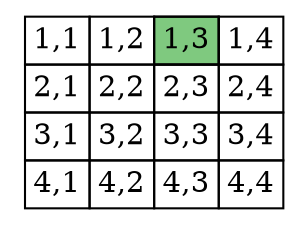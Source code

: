 graph title {
    node[shape=plaintext colorscheme=accent8 ];
    a[
        label=< <TABLE CELLBORDER="1" BORDER="0" CELLSPACING="0" CELLPADDING="3">
<tr>
<td>1,1</td><td>1,2</td><td bgcolor="1">1,3</td><td>1,4</td></tr>
<tr>
<td>2,1</td><td>2,2</td><td>2,3</td><td>2,4</td></tr>
<tr>
<td>3,1</td><td>3,2</td><td>3,3</td><td>3,4</td></tr>
<tr>
<td>4,1</td><td>4,2</td><td>4,3</td><td>4,4</td></tr>
</TABLE> >
    ]
}
